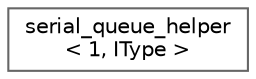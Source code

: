 digraph "类继承关系图"
{
 // LATEX_PDF_SIZE
  bgcolor="transparent";
  edge [fontname=Helvetica,fontsize=10,labelfontname=Helvetica,labelfontsize=10];
  node [fontname=Helvetica,fontsize=10,shape=box,height=0.2,width=0.4];
  rankdir="LR";
  Node0 [id="Node000000",label="serial_queue_helper\l\< 1, IType \>",height=0.2,width=0.4,color="grey40", fillcolor="white", style="filled",URL="$classserial__queue__helper_3_011_00_01_i_type_01_4.html",tooltip=" "];
}
